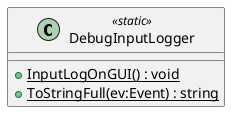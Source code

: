 @startuml
class DebugInputLogger <<static>> {
    + {static} InputLogOnGUI() : void
    + {static} ToStringFull(ev:Event) : string
}
@enduml
